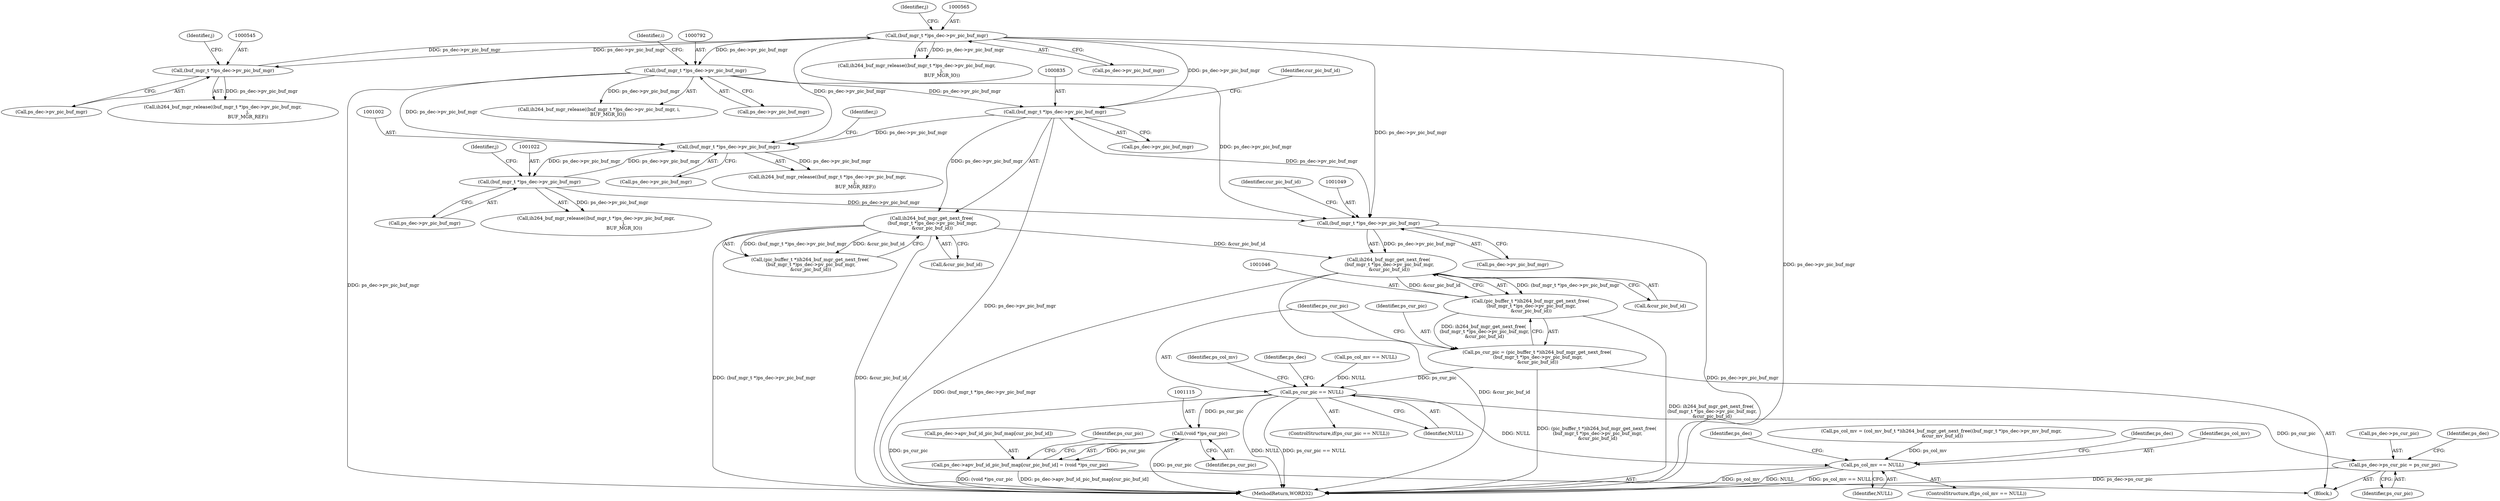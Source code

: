 digraph "0_Android_0b23c81c3dd9ec38f7e6806a3955fed1925541a0_3@API" {
"1001047" [label="(Call,ih264_buf_mgr_get_next_free(\n (buf_mgr_t *)ps_dec->pv_pic_buf_mgr,\n &cur_pic_buf_id))"];
"1001048" [label="(Call,(buf_mgr_t *)ps_dec->pv_pic_buf_mgr)"];
"1000791" [label="(Call,(buf_mgr_t *)ps_dec->pv_pic_buf_mgr)"];
"1000564" [label="(Call,(buf_mgr_t *)ps_dec->pv_pic_buf_mgr)"];
"1000544" [label="(Call,(buf_mgr_t *)ps_dec->pv_pic_buf_mgr)"];
"1000834" [label="(Call,(buf_mgr_t *)ps_dec->pv_pic_buf_mgr)"];
"1001021" [label="(Call,(buf_mgr_t *)ps_dec->pv_pic_buf_mgr)"];
"1001001" [label="(Call,(buf_mgr_t *)ps_dec->pv_pic_buf_mgr)"];
"1000833" [label="(Call,ih264_buf_mgr_get_next_free(\n (buf_mgr_t *)ps_dec->pv_pic_buf_mgr,\n &cur_pic_buf_id))"];
"1001045" [label="(Call,(pic_buffer_t *)ih264_buf_mgr_get_next_free(\n (buf_mgr_t *)ps_dec->pv_pic_buf_mgr,\n &cur_pic_buf_id))"];
"1001043" [label="(Call,ps_cur_pic = (pic_buffer_t *)ih264_buf_mgr_get_next_free(\n (buf_mgr_t *)ps_dec->pv_pic_buf_mgr,\n &cur_pic_buf_id))"];
"1001056" [label="(Call,ps_cur_pic == NULL)"];
"1001080" [label="(Call,ps_col_mv == NULL)"];
"1001091" [label="(Call,ps_dec->ps_cur_pic = ps_cur_pic)"];
"1001114" [label="(Call,(void *)ps_cur_pic)"];
"1001108" [label="(Call,ps_dec->apv_buf_id_pic_buf_map[cur_pic_buf_id] = (void *)ps_cur_pic)"];
"1001091" [label="(Call,ps_dec->ps_cur_pic = ps_cur_pic)"];
"1001092" [label="(Call,ps_dec->ps_cur_pic)"];
"1000790" [label="(Call,ih264_buf_mgr_release((buf_mgr_t *)ps_dec->pv_pic_buf_mgr, i,\n            BUF_MGR_IO))"];
"1000563" [label="(Call,ih264_buf_mgr_release((buf_mgr_t *)ps_dec->pv_pic_buf_mgr,\n                                  j,\n                                  BUF_MGR_IO))"];
"1000543" [label="(Call,ih264_buf_mgr_release((buf_mgr_t *)ps_dec->pv_pic_buf_mgr,\n                                  j,\n                                  BUF_MGR_REF))"];
"1000839" [label="(Call,&cur_pic_buf_id)"];
"1001054" [label="(Identifier,cur_pic_buf_id)"];
"1001055" [label="(ControlStructure,if(ps_cur_pic == NULL))"];
"1000546" [label="(Call,ps_dec->pv_pic_buf_mgr)"];
"1001082" [label="(Identifier,NULL)"];
"1001109" [label="(Call,ps_dec->apv_buf_id_pic_buf_map[cur_pic_buf_id])"];
"1001001" [label="(Call,(buf_mgr_t *)ps_dec->pv_pic_buf_mgr)"];
"1001043" [label="(Call,ps_cur_pic = (pic_buffer_t *)ih264_buf_mgr_get_next_free(\n (buf_mgr_t *)ps_dec->pv_pic_buf_mgr,\n &cur_pic_buf_id))"];
"1000793" [label="(Call,ps_dec->pv_pic_buf_mgr)"];
"1001098" [label="(Identifier,ps_dec)"];
"1001021" [label="(Call,(buf_mgr_t *)ps_dec->pv_pic_buf_mgr)"];
"1001056" [label="(Call,ps_cur_pic == NULL)"];
"1001114" [label="(Call,(void *)ps_cur_pic)"];
"1001108" [label="(Call,ps_dec->apv_buf_id_pic_buf_map[cur_pic_buf_id] = (void *)ps_cur_pic)"];
"1000836" [label="(Call,ps_dec->pv_pic_buf_mgr)"];
"1000986" [label="(Block,)"];
"1001044" [label="(Identifier,ps_cur_pic)"];
"1001080" [label="(Call,ps_col_mv == NULL)"];
"1001067" [label="(Call,ps_col_mv = (col_mv_buf_t *)ih264_buf_mgr_get_next_free((buf_mgr_t *)ps_dec->pv_mv_buf_mgr,\n &cur_mv_buf_id))"];
"1000831" [label="(Call,(pic_buffer_t *)ih264_buf_mgr_get_next_free(\n (buf_mgr_t *)ps_dec->pv_pic_buf_mgr,\n &cur_pic_buf_id))"];
"1002159" [label="(MethodReturn,WORD32)"];
"1001079" [label="(ControlStructure,if(ps_col_mv == NULL))"];
"1001086" [label="(Identifier,ps_dec)"];
"1001050" [label="(Call,ps_dec->pv_pic_buf_mgr)"];
"1001000" [label="(Call,ih264_buf_mgr_release((buf_mgr_t *)ps_dec->pv_pic_buf_mgr,\n                                      j,\n                                      BUF_MGR_REF))"];
"1001026" [label="(Identifier,j)"];
"1000564" [label="(Call,(buf_mgr_t *)ps_dec->pv_pic_buf_mgr)"];
"1001119" [label="(Identifier,ps_cur_pic)"];
"1000569" [label="(Identifier,j)"];
"1001058" [label="(Identifier,NULL)"];
"1001023" [label="(Call,ps_dec->pv_pic_buf_mgr)"];
"1001057" [label="(Identifier,ps_cur_pic)"];
"1001006" [label="(Identifier,j)"];
"1001081" [label="(Identifier,ps_col_mv)"];
"1001020" [label="(Call,ih264_buf_mgr_release((buf_mgr_t *)ps_dec->pv_pic_buf_mgr,\n                                      j,\n                                      BUF_MGR_IO))"];
"1001093" [label="(Identifier,ps_dec)"];
"1000833" [label="(Call,ih264_buf_mgr_get_next_free(\n (buf_mgr_t *)ps_dec->pv_pic_buf_mgr,\n &cur_pic_buf_id))"];
"1000544" [label="(Call,(buf_mgr_t *)ps_dec->pv_pic_buf_mgr)"];
"1001047" [label="(Call,ih264_buf_mgr_get_next_free(\n (buf_mgr_t *)ps_dec->pv_pic_buf_mgr,\n &cur_pic_buf_id))"];
"1001053" [label="(Call,&cur_pic_buf_id)"];
"1001068" [label="(Identifier,ps_col_mv)"];
"1001062" [label="(Identifier,ps_dec)"];
"1000876" [label="(Call,ps_col_mv == NULL)"];
"1000796" [label="(Identifier,i)"];
"1000834" [label="(Call,(buf_mgr_t *)ps_dec->pv_pic_buf_mgr)"];
"1000566" [label="(Call,ps_dec->pv_pic_buf_mgr)"];
"1001048" [label="(Call,(buf_mgr_t *)ps_dec->pv_pic_buf_mgr)"];
"1000840" [label="(Identifier,cur_pic_buf_id)"];
"1000791" [label="(Call,(buf_mgr_t *)ps_dec->pv_pic_buf_mgr)"];
"1000549" [label="(Identifier,j)"];
"1001095" [label="(Identifier,ps_cur_pic)"];
"1001116" [label="(Identifier,ps_cur_pic)"];
"1001045" [label="(Call,(pic_buffer_t *)ih264_buf_mgr_get_next_free(\n (buf_mgr_t *)ps_dec->pv_pic_buf_mgr,\n &cur_pic_buf_id))"];
"1001003" [label="(Call,ps_dec->pv_pic_buf_mgr)"];
"1001047" -> "1001045"  [label="AST: "];
"1001047" -> "1001053"  [label="CFG: "];
"1001048" -> "1001047"  [label="AST: "];
"1001053" -> "1001047"  [label="AST: "];
"1001045" -> "1001047"  [label="CFG: "];
"1001047" -> "1002159"  [label="DDG: (buf_mgr_t *)ps_dec->pv_pic_buf_mgr"];
"1001047" -> "1002159"  [label="DDG: &cur_pic_buf_id"];
"1001047" -> "1001045"  [label="DDG: (buf_mgr_t *)ps_dec->pv_pic_buf_mgr"];
"1001047" -> "1001045"  [label="DDG: &cur_pic_buf_id"];
"1001048" -> "1001047"  [label="DDG: ps_dec->pv_pic_buf_mgr"];
"1000833" -> "1001047"  [label="DDG: &cur_pic_buf_id"];
"1001048" -> "1001050"  [label="CFG: "];
"1001049" -> "1001048"  [label="AST: "];
"1001050" -> "1001048"  [label="AST: "];
"1001054" -> "1001048"  [label="CFG: "];
"1001048" -> "1002159"  [label="DDG: ps_dec->pv_pic_buf_mgr"];
"1000791" -> "1001048"  [label="DDG: ps_dec->pv_pic_buf_mgr"];
"1000564" -> "1001048"  [label="DDG: ps_dec->pv_pic_buf_mgr"];
"1000834" -> "1001048"  [label="DDG: ps_dec->pv_pic_buf_mgr"];
"1001021" -> "1001048"  [label="DDG: ps_dec->pv_pic_buf_mgr"];
"1000791" -> "1000790"  [label="AST: "];
"1000791" -> "1000793"  [label="CFG: "];
"1000792" -> "1000791"  [label="AST: "];
"1000793" -> "1000791"  [label="AST: "];
"1000796" -> "1000791"  [label="CFG: "];
"1000791" -> "1002159"  [label="DDG: ps_dec->pv_pic_buf_mgr"];
"1000791" -> "1000790"  [label="DDG: ps_dec->pv_pic_buf_mgr"];
"1000564" -> "1000791"  [label="DDG: ps_dec->pv_pic_buf_mgr"];
"1000791" -> "1000834"  [label="DDG: ps_dec->pv_pic_buf_mgr"];
"1000791" -> "1001001"  [label="DDG: ps_dec->pv_pic_buf_mgr"];
"1000564" -> "1000563"  [label="AST: "];
"1000564" -> "1000566"  [label="CFG: "];
"1000565" -> "1000564"  [label="AST: "];
"1000566" -> "1000564"  [label="AST: "];
"1000569" -> "1000564"  [label="CFG: "];
"1000564" -> "1002159"  [label="DDG: ps_dec->pv_pic_buf_mgr"];
"1000564" -> "1000544"  [label="DDG: ps_dec->pv_pic_buf_mgr"];
"1000564" -> "1000563"  [label="DDG: ps_dec->pv_pic_buf_mgr"];
"1000544" -> "1000564"  [label="DDG: ps_dec->pv_pic_buf_mgr"];
"1000564" -> "1000834"  [label="DDG: ps_dec->pv_pic_buf_mgr"];
"1000564" -> "1001001"  [label="DDG: ps_dec->pv_pic_buf_mgr"];
"1000544" -> "1000543"  [label="AST: "];
"1000544" -> "1000546"  [label="CFG: "];
"1000545" -> "1000544"  [label="AST: "];
"1000546" -> "1000544"  [label="AST: "];
"1000549" -> "1000544"  [label="CFG: "];
"1000544" -> "1000543"  [label="DDG: ps_dec->pv_pic_buf_mgr"];
"1000834" -> "1000833"  [label="AST: "];
"1000834" -> "1000836"  [label="CFG: "];
"1000835" -> "1000834"  [label="AST: "];
"1000836" -> "1000834"  [label="AST: "];
"1000840" -> "1000834"  [label="CFG: "];
"1000834" -> "1002159"  [label="DDG: ps_dec->pv_pic_buf_mgr"];
"1000834" -> "1000833"  [label="DDG: ps_dec->pv_pic_buf_mgr"];
"1000834" -> "1001001"  [label="DDG: ps_dec->pv_pic_buf_mgr"];
"1001021" -> "1001020"  [label="AST: "];
"1001021" -> "1001023"  [label="CFG: "];
"1001022" -> "1001021"  [label="AST: "];
"1001023" -> "1001021"  [label="AST: "];
"1001026" -> "1001021"  [label="CFG: "];
"1001021" -> "1001001"  [label="DDG: ps_dec->pv_pic_buf_mgr"];
"1001021" -> "1001020"  [label="DDG: ps_dec->pv_pic_buf_mgr"];
"1001001" -> "1001021"  [label="DDG: ps_dec->pv_pic_buf_mgr"];
"1001001" -> "1001000"  [label="AST: "];
"1001001" -> "1001003"  [label="CFG: "];
"1001002" -> "1001001"  [label="AST: "];
"1001003" -> "1001001"  [label="AST: "];
"1001006" -> "1001001"  [label="CFG: "];
"1001001" -> "1001000"  [label="DDG: ps_dec->pv_pic_buf_mgr"];
"1000833" -> "1000831"  [label="AST: "];
"1000833" -> "1000839"  [label="CFG: "];
"1000839" -> "1000833"  [label="AST: "];
"1000831" -> "1000833"  [label="CFG: "];
"1000833" -> "1002159"  [label="DDG: (buf_mgr_t *)ps_dec->pv_pic_buf_mgr"];
"1000833" -> "1002159"  [label="DDG: &cur_pic_buf_id"];
"1000833" -> "1000831"  [label="DDG: (buf_mgr_t *)ps_dec->pv_pic_buf_mgr"];
"1000833" -> "1000831"  [label="DDG: &cur_pic_buf_id"];
"1001045" -> "1001043"  [label="AST: "];
"1001046" -> "1001045"  [label="AST: "];
"1001043" -> "1001045"  [label="CFG: "];
"1001045" -> "1002159"  [label="DDG: ih264_buf_mgr_get_next_free(\n (buf_mgr_t *)ps_dec->pv_pic_buf_mgr,\n &cur_pic_buf_id)"];
"1001045" -> "1001043"  [label="DDG: ih264_buf_mgr_get_next_free(\n (buf_mgr_t *)ps_dec->pv_pic_buf_mgr,\n &cur_pic_buf_id)"];
"1001043" -> "1000986"  [label="AST: "];
"1001044" -> "1001043"  [label="AST: "];
"1001057" -> "1001043"  [label="CFG: "];
"1001043" -> "1002159"  [label="DDG: (pic_buffer_t *)ih264_buf_mgr_get_next_free(\n (buf_mgr_t *)ps_dec->pv_pic_buf_mgr,\n &cur_pic_buf_id)"];
"1001043" -> "1001056"  [label="DDG: ps_cur_pic"];
"1001056" -> "1001055"  [label="AST: "];
"1001056" -> "1001058"  [label="CFG: "];
"1001057" -> "1001056"  [label="AST: "];
"1001058" -> "1001056"  [label="AST: "];
"1001062" -> "1001056"  [label="CFG: "];
"1001068" -> "1001056"  [label="CFG: "];
"1001056" -> "1002159"  [label="DDG: ps_cur_pic"];
"1001056" -> "1002159"  [label="DDG: NULL"];
"1001056" -> "1002159"  [label="DDG: ps_cur_pic == NULL"];
"1000876" -> "1001056"  [label="DDG: NULL"];
"1001056" -> "1001080"  [label="DDG: NULL"];
"1001056" -> "1001091"  [label="DDG: ps_cur_pic"];
"1001056" -> "1001114"  [label="DDG: ps_cur_pic"];
"1001080" -> "1001079"  [label="AST: "];
"1001080" -> "1001082"  [label="CFG: "];
"1001081" -> "1001080"  [label="AST: "];
"1001082" -> "1001080"  [label="AST: "];
"1001086" -> "1001080"  [label="CFG: "];
"1001093" -> "1001080"  [label="CFG: "];
"1001080" -> "1002159"  [label="DDG: ps_col_mv == NULL"];
"1001080" -> "1002159"  [label="DDG: ps_col_mv"];
"1001080" -> "1002159"  [label="DDG: NULL"];
"1001067" -> "1001080"  [label="DDG: ps_col_mv"];
"1001091" -> "1000986"  [label="AST: "];
"1001091" -> "1001095"  [label="CFG: "];
"1001092" -> "1001091"  [label="AST: "];
"1001095" -> "1001091"  [label="AST: "];
"1001098" -> "1001091"  [label="CFG: "];
"1001091" -> "1002159"  [label="DDG: ps_dec->ps_cur_pic"];
"1001114" -> "1001108"  [label="AST: "];
"1001114" -> "1001116"  [label="CFG: "];
"1001115" -> "1001114"  [label="AST: "];
"1001116" -> "1001114"  [label="AST: "];
"1001108" -> "1001114"  [label="CFG: "];
"1001114" -> "1002159"  [label="DDG: ps_cur_pic"];
"1001114" -> "1001108"  [label="DDG: ps_cur_pic"];
"1001108" -> "1000986"  [label="AST: "];
"1001109" -> "1001108"  [label="AST: "];
"1001119" -> "1001108"  [label="CFG: "];
"1001108" -> "1002159"  [label="DDG: (void *)ps_cur_pic"];
"1001108" -> "1002159"  [label="DDG: ps_dec->apv_buf_id_pic_buf_map[cur_pic_buf_id]"];
}
